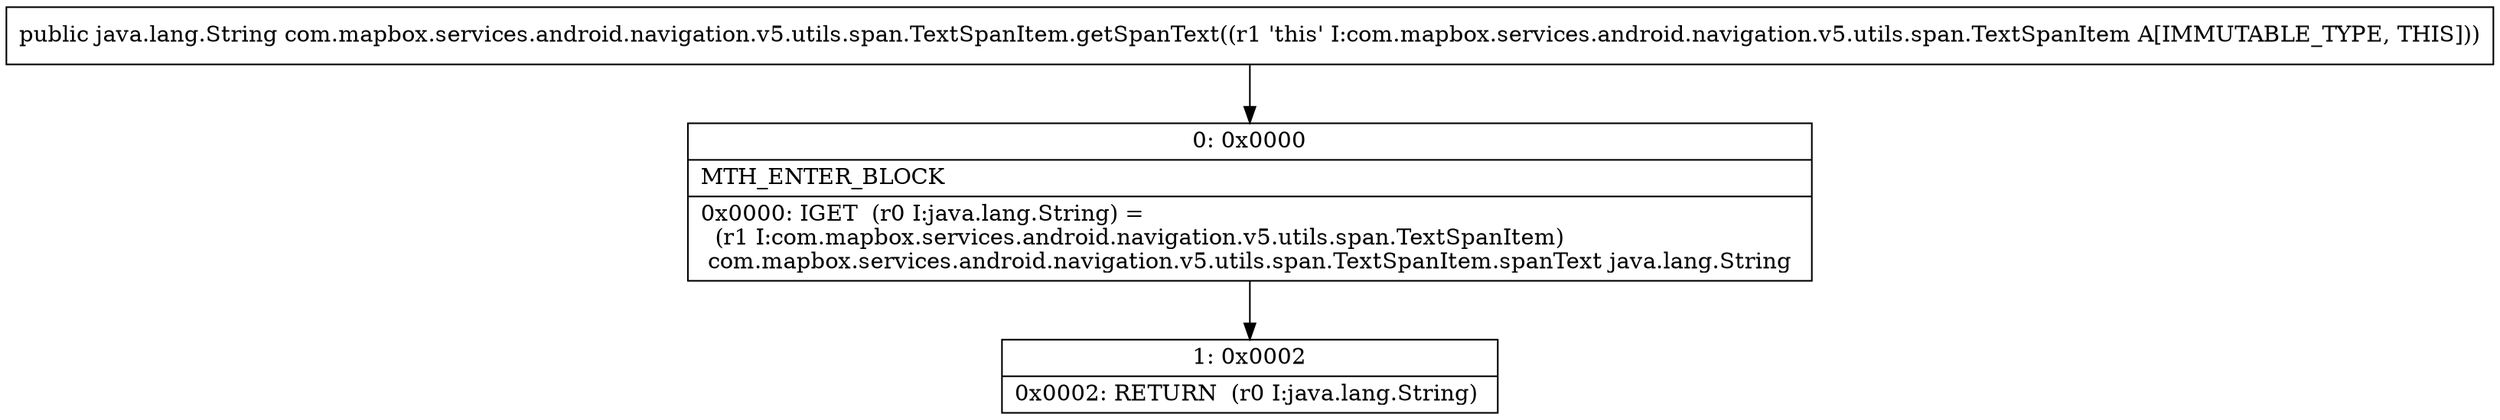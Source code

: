 digraph "CFG forcom.mapbox.services.android.navigation.v5.utils.span.TextSpanItem.getSpanText()Ljava\/lang\/String;" {
Node_0 [shape=record,label="{0\:\ 0x0000|MTH_ENTER_BLOCK\l|0x0000: IGET  (r0 I:java.lang.String) = \l  (r1 I:com.mapbox.services.android.navigation.v5.utils.span.TextSpanItem)\l com.mapbox.services.android.navigation.v5.utils.span.TextSpanItem.spanText java.lang.String \l}"];
Node_1 [shape=record,label="{1\:\ 0x0002|0x0002: RETURN  (r0 I:java.lang.String) \l}"];
MethodNode[shape=record,label="{public java.lang.String com.mapbox.services.android.navigation.v5.utils.span.TextSpanItem.getSpanText((r1 'this' I:com.mapbox.services.android.navigation.v5.utils.span.TextSpanItem A[IMMUTABLE_TYPE, THIS])) }"];
MethodNode -> Node_0;
Node_0 -> Node_1;
}

